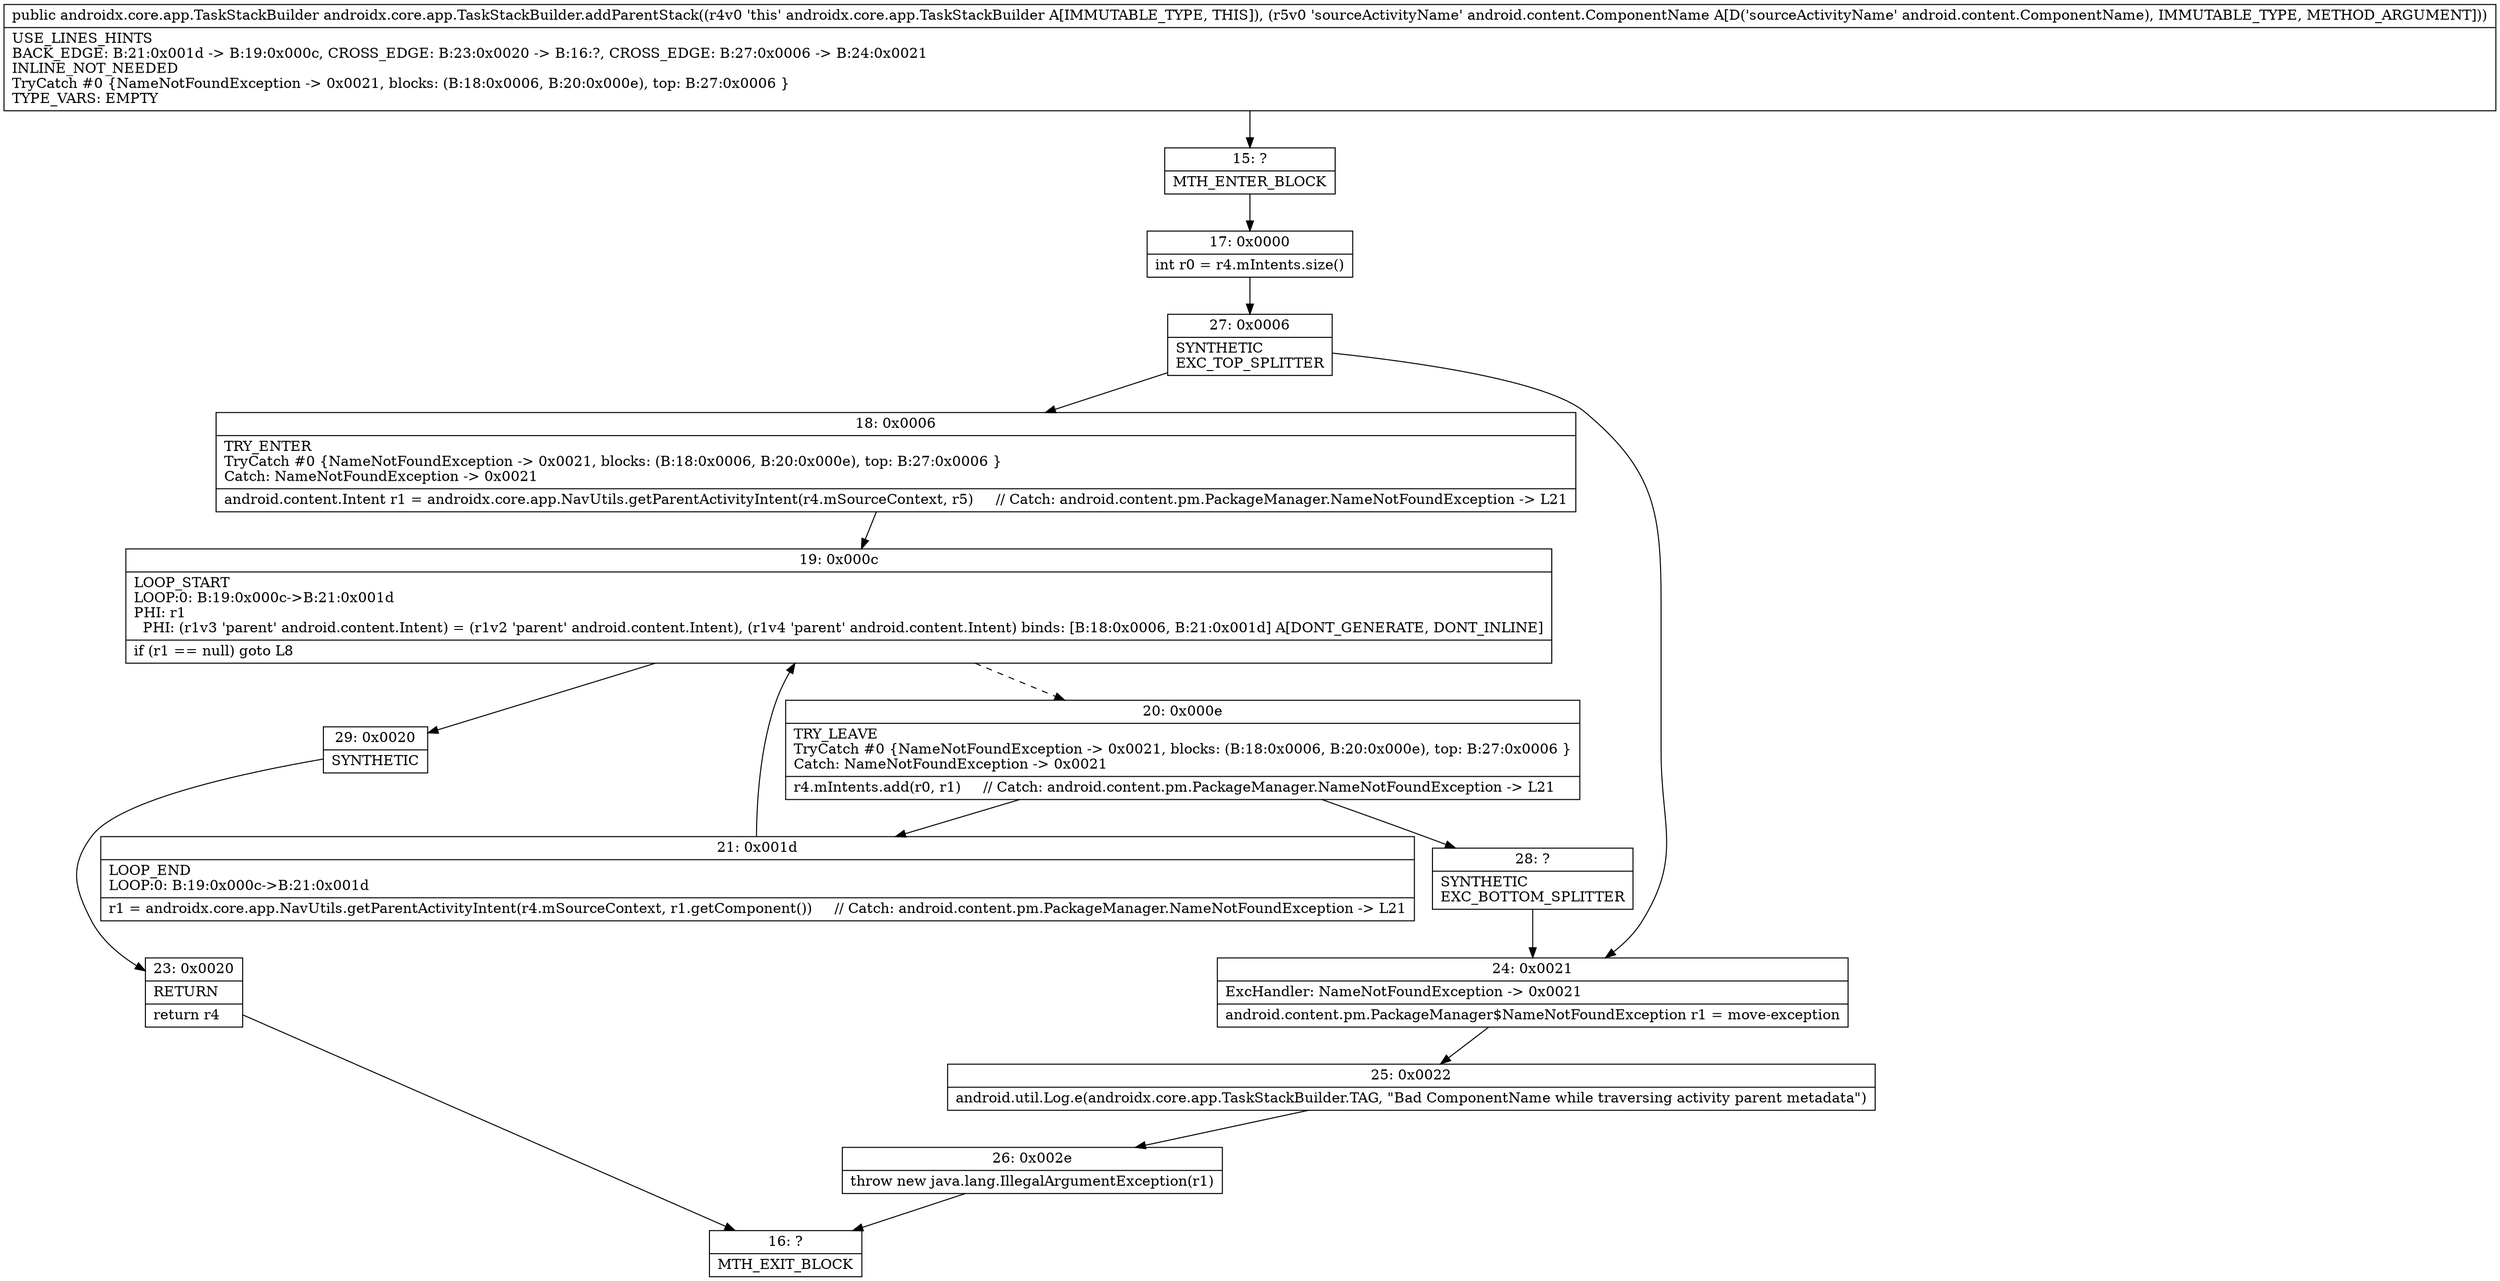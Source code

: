 digraph "CFG forandroidx.core.app.TaskStackBuilder.addParentStack(Landroid\/content\/ComponentName;)Landroidx\/core\/app\/TaskStackBuilder;" {
Node_15 [shape=record,label="{15\:\ ?|MTH_ENTER_BLOCK\l}"];
Node_17 [shape=record,label="{17\:\ 0x0000|int r0 = r4.mIntents.size()\l}"];
Node_27 [shape=record,label="{27\:\ 0x0006|SYNTHETIC\lEXC_TOP_SPLITTER\l}"];
Node_18 [shape=record,label="{18\:\ 0x0006|TRY_ENTER\lTryCatch #0 \{NameNotFoundException \-\> 0x0021, blocks: (B:18:0x0006, B:20:0x000e), top: B:27:0x0006 \}\lCatch: NameNotFoundException \-\> 0x0021\l|android.content.Intent r1 = androidx.core.app.NavUtils.getParentActivityIntent(r4.mSourceContext, r5)     \/\/ Catch: android.content.pm.PackageManager.NameNotFoundException \-\> L21\l}"];
Node_19 [shape=record,label="{19\:\ 0x000c|LOOP_START\lLOOP:0: B:19:0x000c\-\>B:21:0x001d\lPHI: r1 \l  PHI: (r1v3 'parent' android.content.Intent) = (r1v2 'parent' android.content.Intent), (r1v4 'parent' android.content.Intent) binds: [B:18:0x0006, B:21:0x001d] A[DONT_GENERATE, DONT_INLINE]\l|if (r1 == null) goto L8\l}"];
Node_20 [shape=record,label="{20\:\ 0x000e|TRY_LEAVE\lTryCatch #0 \{NameNotFoundException \-\> 0x0021, blocks: (B:18:0x0006, B:20:0x000e), top: B:27:0x0006 \}\lCatch: NameNotFoundException \-\> 0x0021\l|r4.mIntents.add(r0, r1)     \/\/ Catch: android.content.pm.PackageManager.NameNotFoundException \-\> L21\l}"];
Node_21 [shape=record,label="{21\:\ 0x001d|LOOP_END\lLOOP:0: B:19:0x000c\-\>B:21:0x001d\l|r1 = androidx.core.app.NavUtils.getParentActivityIntent(r4.mSourceContext, r1.getComponent())     \/\/ Catch: android.content.pm.PackageManager.NameNotFoundException \-\> L21\l}"];
Node_28 [shape=record,label="{28\:\ ?|SYNTHETIC\lEXC_BOTTOM_SPLITTER\l}"];
Node_29 [shape=record,label="{29\:\ 0x0020|SYNTHETIC\l}"];
Node_23 [shape=record,label="{23\:\ 0x0020|RETURN\l|return r4\l}"];
Node_16 [shape=record,label="{16\:\ ?|MTH_EXIT_BLOCK\l}"];
Node_24 [shape=record,label="{24\:\ 0x0021|ExcHandler: NameNotFoundException \-\> 0x0021\l|android.content.pm.PackageManager$NameNotFoundException r1 = move\-exception\l}"];
Node_25 [shape=record,label="{25\:\ 0x0022|android.util.Log.e(androidx.core.app.TaskStackBuilder.TAG, \"Bad ComponentName while traversing activity parent metadata\")\l}"];
Node_26 [shape=record,label="{26\:\ 0x002e|throw new java.lang.IllegalArgumentException(r1)\l}"];
MethodNode[shape=record,label="{public androidx.core.app.TaskStackBuilder androidx.core.app.TaskStackBuilder.addParentStack((r4v0 'this' androidx.core.app.TaskStackBuilder A[IMMUTABLE_TYPE, THIS]), (r5v0 'sourceActivityName' android.content.ComponentName A[D('sourceActivityName' android.content.ComponentName), IMMUTABLE_TYPE, METHOD_ARGUMENT]))  | USE_LINES_HINTS\lBACK_EDGE: B:21:0x001d \-\> B:19:0x000c, CROSS_EDGE: B:23:0x0020 \-\> B:16:?, CROSS_EDGE: B:27:0x0006 \-\> B:24:0x0021\lINLINE_NOT_NEEDED\lTryCatch #0 \{NameNotFoundException \-\> 0x0021, blocks: (B:18:0x0006, B:20:0x000e), top: B:27:0x0006 \}\lTYPE_VARS: EMPTY\l}"];
MethodNode -> Node_15;Node_15 -> Node_17;
Node_17 -> Node_27;
Node_27 -> Node_18;
Node_27 -> Node_24;
Node_18 -> Node_19;
Node_19 -> Node_20[style=dashed];
Node_19 -> Node_29;
Node_20 -> Node_21;
Node_20 -> Node_28;
Node_21 -> Node_19;
Node_28 -> Node_24;
Node_29 -> Node_23;
Node_23 -> Node_16;
Node_24 -> Node_25;
Node_25 -> Node_26;
Node_26 -> Node_16;
}

